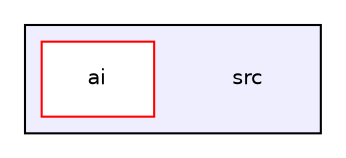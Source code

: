 digraph "/home/mgerhardy/dev/simpleai/src" {
  compound=true
  node [ fontsize="10", fontname="Helvetica"];
  edge [ labelfontsize="10", labelfontname="Helvetica"];
  subgraph clusterdir_68267d1309a1af8e8297ef4c3efbcdba {
    graph [ bgcolor="#eeeeff", pencolor="black", label="" URL="dir_68267d1309a1af8e8297ef4c3efbcdba.html"];
    dir_68267d1309a1af8e8297ef4c3efbcdba [shape=plaintext label="src"];
    dir_128a93aeeff33a8423f079f46929dbb3 [shape=box label="ai" color="red" fillcolor="white" style="filled" URL="dir_128a93aeeff33a8423f079f46929dbb3.html"];
  }
}
